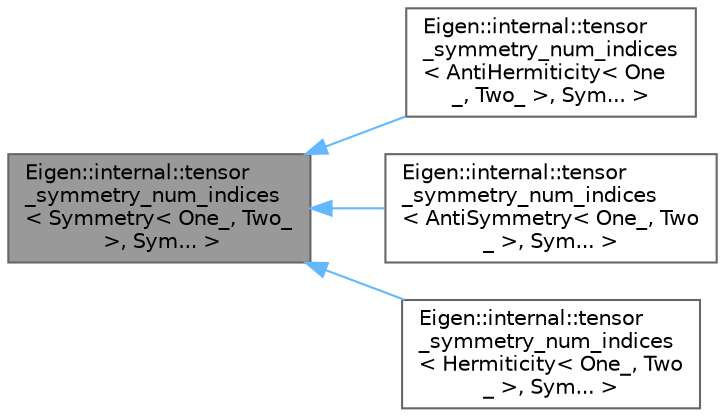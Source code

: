 digraph "Eigen::internal::tensor_symmetry_num_indices&lt; Symmetry&lt; One_, Two_ &gt;, Sym... &gt;"
{
 // LATEX_PDF_SIZE
  bgcolor="transparent";
  edge [fontname=Helvetica,fontsize=10,labelfontname=Helvetica,labelfontsize=10];
  node [fontname=Helvetica,fontsize=10,shape=box,height=0.2,width=0.4];
  rankdir="LR";
  Node1 [id="Node000001",label="Eigen::internal::tensor\l_symmetry_num_indices\l\< Symmetry\< One_, Two_\l \>, Sym... \>",height=0.2,width=0.4,color="gray40", fillcolor="grey60", style="filled", fontcolor="black",tooltip=" "];
  Node1 -> Node2 [id="edge1_Node000001_Node000002",dir="back",color="steelblue1",style="solid",tooltip=" "];
  Node2 [id="Node000002",label="Eigen::internal::tensor\l_symmetry_num_indices\l\< AntiHermiticity\< One\l_, Two_ \>, Sym... \>",height=0.2,width=0.4,color="gray40", fillcolor="white", style="filled",URL="$struct_eigen_1_1internal_1_1tensor__symmetry__num__indices_3_01_anti_hermiticity_3_01_one___00_00182a5a3b195af54d2fe6bb829d4e663.html",tooltip=" "];
  Node1 -> Node3 [id="edge2_Node000001_Node000003",dir="back",color="steelblue1",style="solid",tooltip=" "];
  Node3 [id="Node000003",label="Eigen::internal::tensor\l_symmetry_num_indices\l\< AntiSymmetry\< One_, Two\l_ \>, Sym... \>",height=0.2,width=0.4,color="gray40", fillcolor="white", style="filled",URL="$struct_eigen_1_1internal_1_1tensor__symmetry__num__indices_3_01_anti_symmetry_3_01_one___00_01_two___01_4_00_01_sym_8_8_8_01_4.html",tooltip=" "];
  Node1 -> Node4 [id="edge3_Node000001_Node000004",dir="back",color="steelblue1",style="solid",tooltip=" "];
  Node4 [id="Node000004",label="Eigen::internal::tensor\l_symmetry_num_indices\l\< Hermiticity\< One_, Two\l_ \>, Sym... \>",height=0.2,width=0.4,color="gray40", fillcolor="white", style="filled",URL="$struct_eigen_1_1internal_1_1tensor__symmetry__num__indices_3_01_hermiticity_3_01_one___00_01_two___01_4_00_01_sym_8_8_8_01_4.html",tooltip=" "];
}
